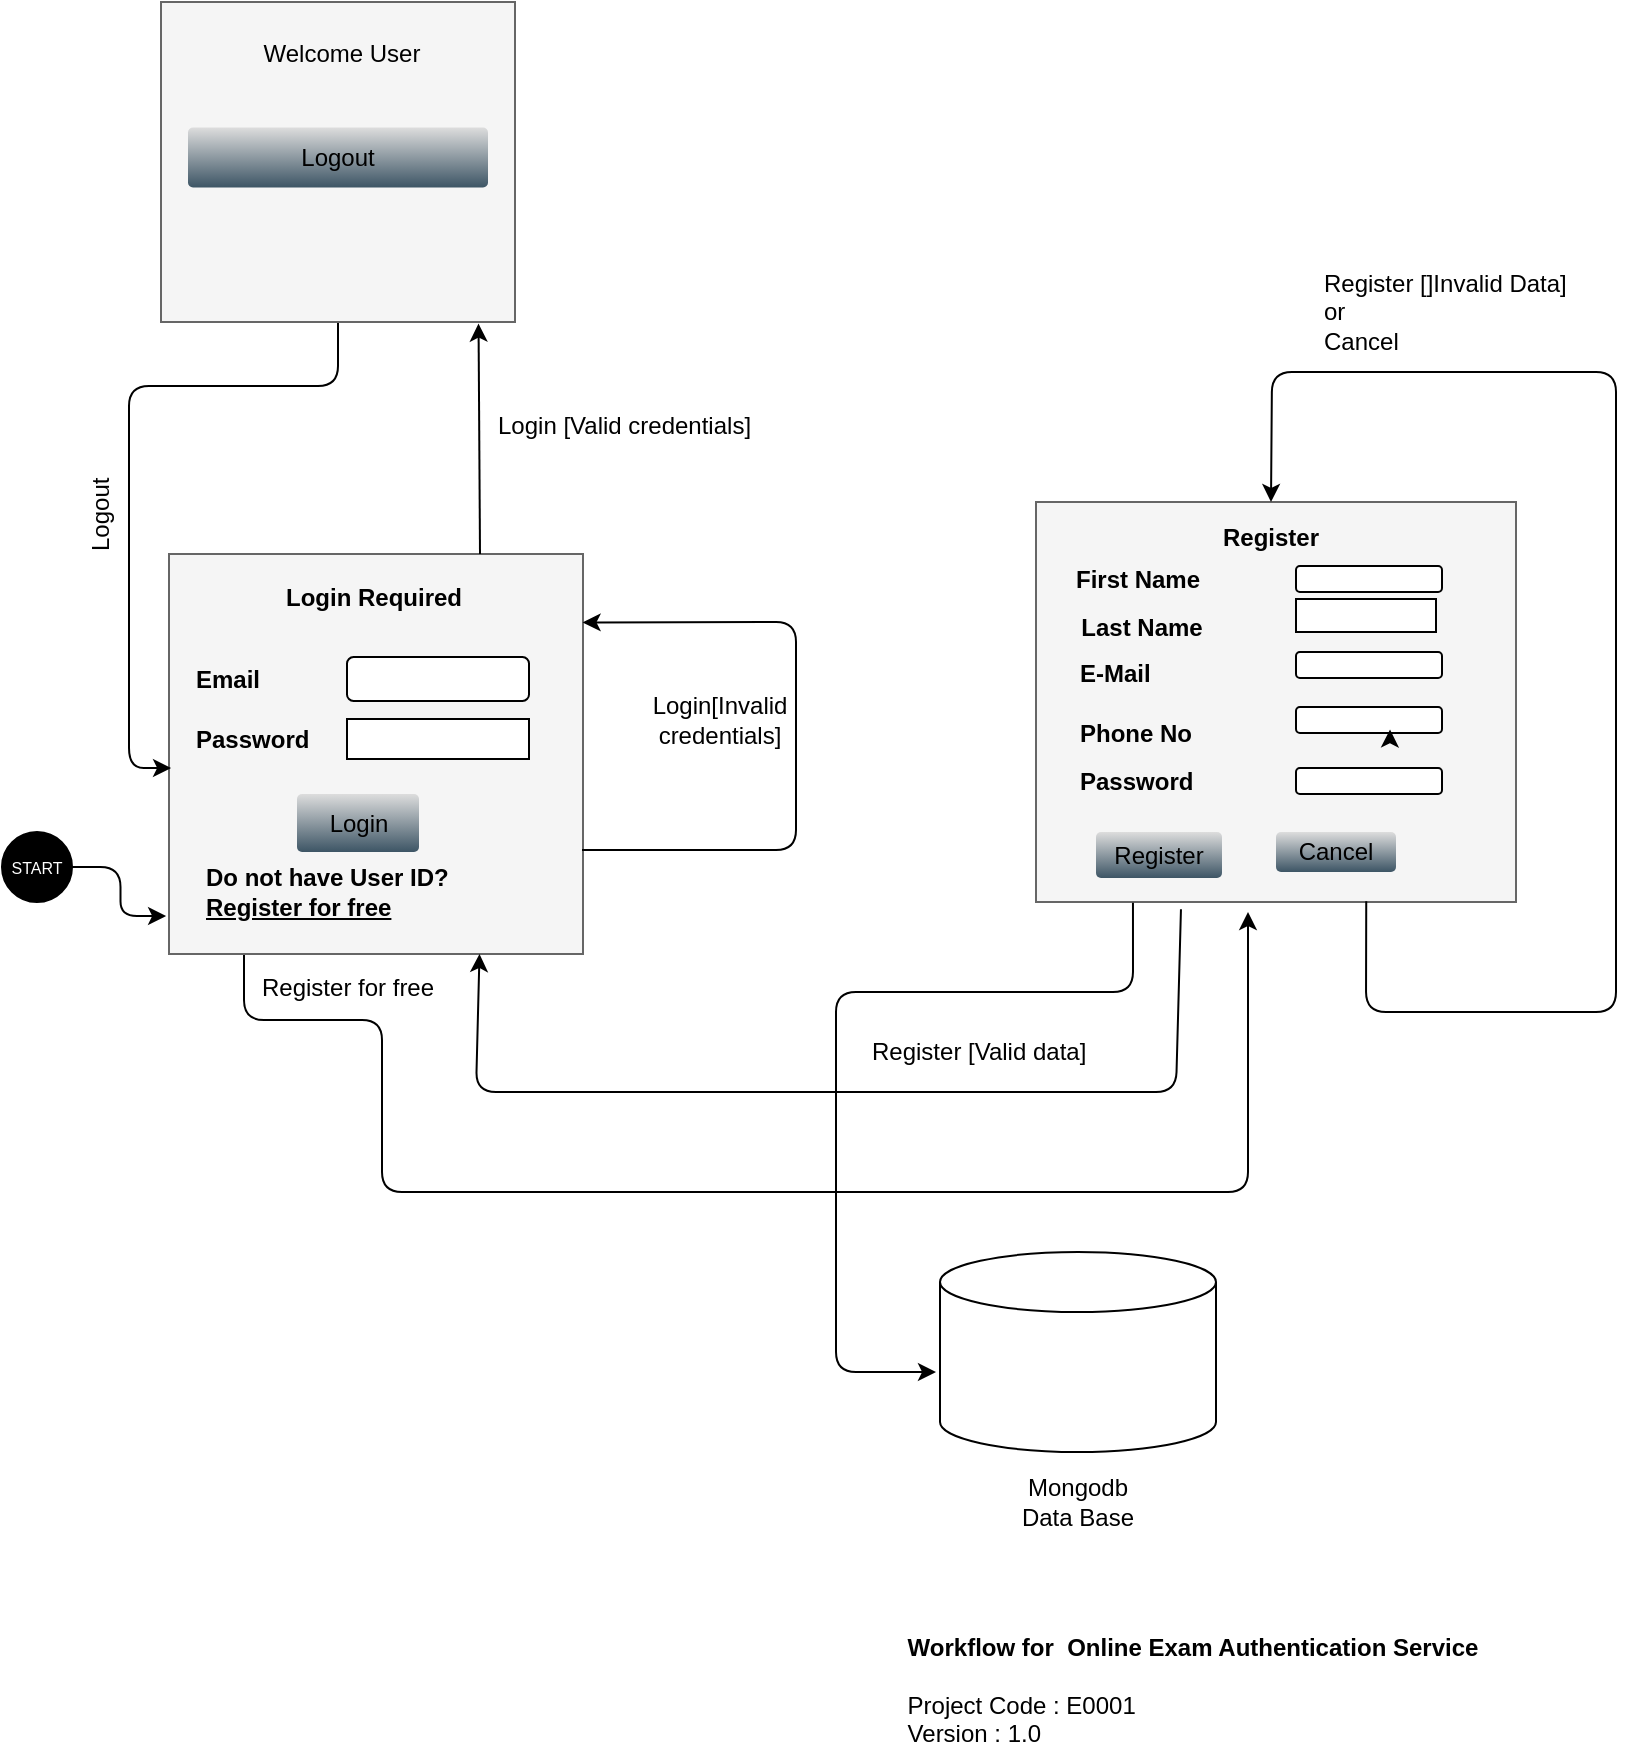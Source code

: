 <mxfile version="22.1.21" type="device">
  <diagram id="wPfs62p6KYjg1cKhnUaz" name="Page-1">
    <mxGraphModel dx="1886" dy="2806" grid="1" gridSize="10" guides="1" tooltips="1" connect="1" arrows="1" fold="1" page="1" pageScale="1" pageWidth="850" pageHeight="1100" math="0" shadow="0">
      <root>
        <mxCell id="0" />
        <mxCell id="1" parent="0" />
        <mxCell id="7nVIwKbFRP0QSnvRqvEL-73" style="edgeStyle=orthogonalEdgeStyle;rounded=1;comic=0;jumpStyle=none;orthogonalLoop=1;jettySize=auto;html=1;fontSize=12;fontColor=#FFFFFF;align=left;" parent="1" source="-WeDlyG0HKAQfzHUppv8-1" edge="1">
          <mxGeometry relative="1" as="geometry">
            <Array as="points">
              <mxPoint x="-716" y="-1636" />
              <mxPoint x="-647" y="-1636" />
              <mxPoint x="-647" y="-1550" />
              <mxPoint x="-214" y="-1550" />
            </Array>
            <mxPoint x="-214" y="-1690" as="targetPoint" />
          </mxGeometry>
        </mxCell>
        <mxCell id="-WeDlyG0HKAQfzHUppv8-1" value="" style="rounded=0;whiteSpace=wrap;html=1;fillColor=#f5f5f5;strokeColor=#666666;fontColor=#000000;fontSize=12;" parent="1" vertex="1">
          <mxGeometry x="-753.5" y="-1869" width="207" height="200" as="geometry" />
        </mxCell>
        <mxCell id="-WeDlyG0HKAQfzHUppv8-2" value="" style="rounded=1;whiteSpace=wrap;html=1;fontSize=12;fontColor=#000000;" parent="1" vertex="1">
          <mxGeometry x="-664.5" y="-1817.5" width="91" height="22" as="geometry" />
        </mxCell>
        <object label="&lt;font style=&quot;font-size: 12px;&quot;&gt;Email&lt;/font&gt;" id="-WeDlyG0HKAQfzHUppv8-3">
          <mxCell style="text;html=1;strokeColor=none;fillColor=none;align=left;verticalAlign=middle;whiteSpace=wrap;rounded=0;fontStyle=1;fontSize=12;fontColor=#000000;" parent="1" vertex="1">
            <mxGeometry x="-742.5" y="-1826.5" width="120" height="40" as="geometry" />
          </mxCell>
        </object>
        <mxCell id="-WeDlyG0HKAQfzHUppv8-4" value="" style="rounded=1;whiteSpace=wrap;html=1;fontSize=12;fontColor=#000000;arcSize=0;" parent="1" vertex="1">
          <mxGeometry x="-664.5" y="-1786.5" width="91" height="20" as="geometry" />
        </mxCell>
        <mxCell id="-WeDlyG0HKAQfzHUppv8-5" value="&lt;font style=&quot;font-size: 12px;&quot;&gt;Password&lt;/font&gt;" style="text;html=1;strokeColor=none;fillColor=none;align=left;verticalAlign=middle;whiteSpace=wrap;rounded=0;fontStyle=1;fontSize=12;fontColor=#000000;" parent="1" vertex="1">
          <mxGeometry x="-742.5" y="-1796.5" width="130" height="40" as="geometry" />
        </mxCell>
        <mxCell id="-WeDlyG0HKAQfzHUppv8-6" value="Login" style="strokeWidth=1;shadow=0;dashed=0;shape=mxgraph.ios.iButton;strokeColor=#444444;fontColor=#000000;buttonText=;fontSize=12;fillColor=#dddddd;fillColor2=#3D5565;whiteSpace=wrap;align=center;html=1;" parent="1" vertex="1">
          <mxGeometry x="-689.5" y="-1749" width="61" height="29" as="geometry" />
        </mxCell>
        <mxCell id="-WeDlyG0HKAQfzHUppv8-8" value="&lt;div&gt;&lt;font style=&quot;font-size: 12px&quot;&gt;Do not have User ID? &lt;br&gt;&lt;/font&gt;&lt;/div&gt;&lt;div&gt;&lt;font style=&quot;font-size: 12px&quot;&gt;&lt;u style=&quot;font-size: 12px&quot;&gt;Register for free&lt;/u&gt;&lt;/font&gt;&lt;/div&gt;" style="text;html=1;strokeColor=none;fillColor=none;align=left;verticalAlign=middle;whiteSpace=wrap;rounded=0;fontStyle=1;fontSize=12;fontColor=#000000;" parent="1" vertex="1">
          <mxGeometry x="-737.5" y="-1710.5" width="157" height="20" as="geometry" />
        </mxCell>
        <mxCell id="-WeDlyG0HKAQfzHUppv8-9" value="&lt;b style=&quot;font-size: 12px;&quot;&gt;&lt;font style=&quot;font-size: 12px;&quot;&gt;Login Required&lt;/font&gt;&lt;/b&gt;" style="text;html=1;strokeColor=none;fillColor=none;align=center;verticalAlign=middle;whiteSpace=wrap;rounded=0;fontSize=12;fontColor=#000000;" parent="1" vertex="1">
          <mxGeometry x="-715.5" y="-1864.5" width="128" height="35" as="geometry" />
        </mxCell>
        <mxCell id="-WeDlyG0HKAQfzHUppv8-17" value="" style="rounded=0;whiteSpace=wrap;html=1;fillColor=#f5f5f5;strokeColor=#666666;fontColor=#000000;fontSize=12;" parent="1" vertex="1">
          <mxGeometry x="-320" y="-1895" width="240" height="200" as="geometry" />
        </mxCell>
        <mxCell id="-WeDlyG0HKAQfzHUppv8-18" value="" style="rounded=1;whiteSpace=wrap;html=1;fontSize=12;fontColor=#000000;" parent="1" vertex="1">
          <mxGeometry x="-190" y="-1863" width="73" height="13" as="geometry" />
        </mxCell>
        <mxCell id="-WeDlyG0HKAQfzHUppv8-19" value="&lt;font style=&quot;font-size: 12px;&quot;&gt;First Name&lt;/font&gt;" style="text;html=1;strokeColor=none;fillColor=none;align=left;verticalAlign=middle;whiteSpace=wrap;rounded=0;fontStyle=1;fontSize=12;fontColor=#000000;" parent="1" vertex="1">
          <mxGeometry x="-302.25" y="-1876.5" width="120" height="40" as="geometry" />
        </mxCell>
        <mxCell id="-WeDlyG0HKAQfzHUppv8-21" value="Phone No" style="text;html=1;strokeColor=none;fillColor=none;align=left;verticalAlign=middle;whiteSpace=wrap;rounded=0;fontStyle=1;fontSize=12;fontColor=#000000;" parent="1" vertex="1">
          <mxGeometry x="-300" y="-1799.5" width="130" height="40" as="geometry" />
        </mxCell>
        <mxCell id="-WeDlyG0HKAQfzHUppv8-22" value="&lt;font style=&quot;font-size: 12px;&quot;&gt;Cancel&lt;/font&gt;" style="strokeWidth=1;html=1;shadow=0;dashed=0;shape=mxgraph.ios.iButton;strokeColor=#444444;fontColor=#000000;buttonText=;fontSize=12;fillColor=#dddddd;fillColor2=#3D5565;whiteSpace=wrap;align=center;" parent="1" vertex="1">
          <mxGeometry x="-200" y="-1730" width="60" height="20" as="geometry" />
        </mxCell>
        <mxCell id="-WeDlyG0HKAQfzHUppv8-23" value="&lt;b style=&quot;font-size: 12px;&quot;&gt;&lt;font style=&quot;font-size: 12px;&quot;&gt;Register&lt;/font&gt;&lt;/b&gt;" style="text;html=1;strokeColor=none;fillColor=none;align=center;verticalAlign=middle;whiteSpace=wrap;rounded=0;fontSize=12;fontColor=#000000;" parent="1" vertex="1">
          <mxGeometry x="-280" y="-1895" width="155" height="35" as="geometry" />
        </mxCell>
        <mxCell id="-WeDlyG0HKAQfzHUppv8-28" value="&lt;font style=&quot;font-size: 12px;&quot;&gt;Register&lt;/font&gt;" style="strokeWidth=1;html=1;shadow=0;dashed=0;shape=mxgraph.ios.iButton;strokeColor=#444444;fontColor=#000000;buttonText=;fontSize=12;fillColor=#dddddd;fillColor2=#3D5565;whiteSpace=wrap;align=center;" parent="1" vertex="1">
          <mxGeometry x="-290" y="-1730" width="63" height="23" as="geometry" />
        </mxCell>
        <mxCell id="-WeDlyG0HKAQfzHUppv8-30" value="&lt;font style=&quot;font-size: 12px;&quot;&gt;Password&lt;/font&gt;" style="text;html=1;strokeColor=none;fillColor=none;align=left;verticalAlign=middle;whiteSpace=wrap;rounded=0;fontStyle=1;fontSize=12;fontColor=#000000;" parent="1" vertex="1">
          <mxGeometry x="-300" y="-1775.5" width="130" height="40" as="geometry" />
        </mxCell>
        <mxCell id="-WeDlyG0HKAQfzHUppv8-32" value="&lt;font style=&quot;font-size: 12px;&quot;&gt;E-Mail&lt;/font&gt;" style="text;html=1;strokeColor=none;fillColor=none;align=left;verticalAlign=middle;whiteSpace=wrap;rounded=0;fontStyle=1;fontSize=12;fontColor=#000000;" parent="1" vertex="1">
          <mxGeometry x="-300" y="-1829.5" width="120" height="40" as="geometry" />
        </mxCell>
        <mxCell id="7nVIwKbFRP0QSnvRqvEL-84" style="edgeStyle=orthogonalEdgeStyle;rounded=1;comic=0;jumpStyle=none;orthogonalLoop=1;jettySize=auto;html=1;fontSize=12;fontColor=#FFFFFF;align=left;exitX=0.202;exitY=1.002;exitDx=0;exitDy=0;exitPerimeter=0;" parent="1" edge="1" source="-WeDlyG0HKAQfzHUppv8-17">
          <mxGeometry relative="1" as="geometry">
            <Array as="points">
              <mxPoint x="-271" y="-1650" />
              <mxPoint x="-420" y="-1650" />
              <mxPoint x="-420" y="-1460" />
            </Array>
            <mxPoint x="-270" y="-1683" as="sourcePoint" />
            <mxPoint x="-370" y="-1460" as="targetPoint" />
          </mxGeometry>
        </mxCell>
        <mxCell id="7nVIwKbFRP0QSnvRqvEL-70" style="edgeStyle=orthogonalEdgeStyle;rounded=1;comic=0;jumpStyle=none;orthogonalLoop=1;jettySize=auto;html=1;entryX=0.005;entryY=0.535;entryDx=0;entryDy=0;entryPerimeter=0;fontSize=12;fontColor=#FFFFFF;align=left;" parent="1" source="-WeDlyG0HKAQfzHUppv8-75" target="-WeDlyG0HKAQfzHUppv8-1" edge="1">
          <mxGeometry relative="1" as="geometry">
            <Array as="points">
              <mxPoint x="-773.5" y="-1953" />
              <mxPoint x="-773.5" y="-1762" />
            </Array>
          </mxGeometry>
        </mxCell>
        <mxCell id="-WeDlyG0HKAQfzHUppv8-75" value="" style="rounded=0;whiteSpace=wrap;html=1;fillColor=#f5f5f5;strokeColor=#666666;fontColor=#000000;fontSize=12;" parent="1" vertex="1">
          <mxGeometry x="-757.5" y="-2145" width="177" height="160" as="geometry" />
        </mxCell>
        <mxCell id="-WeDlyG0HKAQfzHUppv8-76" value="Welcome User" style="text;html=1;strokeColor=none;fillColor=none;align=center;verticalAlign=middle;whiteSpace=wrap;rounded=0;fontSize=12;fontColor=#000000;" parent="1" vertex="1">
          <mxGeometry x="-747.5" y="-2137" width="160" height="35" as="geometry" />
        </mxCell>
        <mxCell id="-WeDlyG0HKAQfzHUppv8-82" value="&lt;font style=&quot;font-size: 12px;&quot;&gt;Logout&lt;/font&gt;" style="strokeWidth=1;html=1;shadow=0;dashed=0;shape=mxgraph.ios.iButton;strokeColor=#444444;fontColor=#000000;buttonText=;fontSize=12;fillColor=#dddddd;fillColor2=#3D5565;whiteSpace=wrap;align=center;" parent="1" vertex="1">
          <mxGeometry x="-744" y="-2082.247" width="150" height="30" as="geometry" />
        </mxCell>
        <mxCell id="-WeDlyG0HKAQfzHUppv8-102" value="&lt;div style=&quot;text-align: left ; font-size: 12px&quot;&gt;&lt;span style=&quot;font-size: 12px&quot;&gt;&lt;b style=&quot;font-size: 12px&quot;&gt;&lt;font style=&quot;font-size: 12px&quot;&gt;Workflow for&amp;nbsp; Online Exam Authentication Service&lt;/font&gt;&lt;/b&gt;&lt;/span&gt;&lt;/div&gt;&lt;div style=&quot;text-align: left ; font-size: 12px&quot;&gt;&lt;br style=&quot;font-size: 12px&quot;&gt;&lt;/div&gt;&lt;div style=&quot;text-align: left ; font-size: 12px&quot;&gt;&lt;font style=&quot;font-size: 12px&quot;&gt;Project Code : E0001&lt;/font&gt;&lt;/div&gt;&lt;div style=&quot;text-align: left ; font-size: 12px&quot;&gt;&lt;font style=&quot;font-size: 12px&quot;&gt;Version : 1.0&lt;/font&gt;&lt;/div&gt;" style="text;html=1;strokeColor=none;fillColor=none;align=center;verticalAlign=middle;whiteSpace=wrap;rounded=0;fontSize=12;" parent="1" vertex="1">
          <mxGeometry x="-394.5" y="-1332" width="304.5" height="62" as="geometry" />
        </mxCell>
        <mxCell id="7nVIwKbFRP0QSnvRqvEL-38" value="" style="rounded=1;whiteSpace=wrap;html=1;fontSize=12;fontColor=#000000;" parent="1" vertex="1">
          <mxGeometry x="-190" y="-1820" width="73" height="13" as="geometry" />
        </mxCell>
        <mxCell id="7nVIwKbFRP0QSnvRqvEL-39" value="" style="rounded=1;whiteSpace=wrap;html=1;fontSize=12;fontColor=#000000;" parent="1" vertex="1">
          <mxGeometry x="-190" y="-1792.5" width="73" height="13" as="geometry" />
        </mxCell>
        <mxCell id="7nVIwKbFRP0QSnvRqvEL-40" value="" style="rounded=1;whiteSpace=wrap;html=1;fontSize=12;fontColor=#000000;" parent="1" vertex="1">
          <mxGeometry x="-190" y="-1762" width="73" height="13" as="geometry" />
        </mxCell>
        <mxCell id="7nVIwKbFRP0QSnvRqvEL-72" value="Logout" style="text;html=1;strokeColor=none;fillColor=none;align=left;verticalAlign=middle;whiteSpace=wrap;rounded=0;fontSize=12;direction=south;rotation=-90;" parent="1" vertex="1">
          <mxGeometry x="-797.5" y="-1905" width="20" height="54" as="geometry" />
        </mxCell>
        <mxCell id="7nVIwKbFRP0QSnvRqvEL-74" value="Register for free" style="text;html=1;strokeColor=none;fillColor=none;align=left;verticalAlign=middle;whiteSpace=wrap;rounded=0;fontSize=12;" parent="1" vertex="1">
          <mxGeometry x="-709.5" y="-1662" width="118" height="20" as="geometry" />
        </mxCell>
        <mxCell id="7nVIwKbFRP0QSnvRqvEL-76" value="Login [Valid credentials]" style="text;html=1;strokeColor=none;fillColor=none;align=left;verticalAlign=middle;whiteSpace=wrap;rounded=0;fontSize=12;" parent="1" vertex="1">
          <mxGeometry x="-591.5" y="-1943" width="143" height="20" as="geometry" />
        </mxCell>
        <mxCell id="7nVIwKbFRP0QSnvRqvEL-78" value="Register [Valid data]" style="text;html=1;strokeColor=none;fillColor=none;align=left;verticalAlign=middle;whiteSpace=wrap;rounded=0;fontSize=12;" parent="1" vertex="1">
          <mxGeometry x="-404" y="-1630" width="114" height="20" as="geometry" />
        </mxCell>
        <mxCell id="7nVIwKbFRP0QSnvRqvEL-80" value="&lt;div&gt;Register []Invalid Data]&lt;/div&gt;&lt;div&gt;or&lt;/div&gt;&lt;div&gt;Cancel&lt;br&gt;&lt;/div&gt;" style="text;html=1;resizable=0;points=[];align=left;verticalAlign=middle;labelBackgroundColor=none;fontSize=12;rotation=0;" parent="1" vertex="1" connectable="0">
          <mxGeometry x="-180" y="-1980" as="geometry">
            <mxPoint x="1.5" y="-10.5" as="offset" />
          </mxGeometry>
        </mxCell>
        <mxCell id="OWyRt2uC7TilivsBeno0-13" value="" style="endArrow=classic;html=1;entryX=0.897;entryY=1.005;entryDx=0;entryDy=0;exitX=0.918;exitY=-0.129;exitDx=0;exitDy=0;entryPerimeter=0;exitPerimeter=0;" parent="1" source="-WeDlyG0HKAQfzHUppv8-9" target="-WeDlyG0HKAQfzHUppv8-75" edge="1">
          <mxGeometry width="50" height="50" relative="1" as="geometry">
            <mxPoint x="-607.25" y="-1864.5" as="sourcePoint" />
            <mxPoint x="-612.5" y="-1985" as="targetPoint" />
          </mxGeometry>
        </mxCell>
        <mxCell id="y6PYTn3fWXyCUAHI5n6K-7" style="edgeStyle=orthogonalEdgeStyle;rounded=1;orthogonalLoop=1;jettySize=auto;html=1;entryX=-0.007;entryY=0.905;entryDx=0;entryDy=0;entryPerimeter=0;fontSize=8;fontColor=#FFFFFF;" parent="1" source="y6PYTn3fWXyCUAHI5n6K-6" target="-WeDlyG0HKAQfzHUppv8-1" edge="1">
          <mxGeometry relative="1" as="geometry" />
        </mxCell>
        <mxCell id="y6PYTn3fWXyCUAHI5n6K-6" value="START" style="ellipse;whiteSpace=wrap;html=1;aspect=fixed;fontSize=8;labelBackgroundColor=none;fillColor=#000000;fontColor=#FFFFFF;" parent="1" vertex="1">
          <mxGeometry x="-837" y="-1730" width="35" height="35" as="geometry" />
        </mxCell>
        <mxCell id="oa9mW2SZbRM4Zr5d4YOY-1" style="edgeStyle=orthogonalEdgeStyle;rounded=0;orthogonalLoop=1;jettySize=auto;html=1;exitX=0.75;exitY=1;exitDx=0;exitDy=0;entryX=0.644;entryY=0.862;entryDx=0;entryDy=0;entryPerimeter=0;" parent="1" source="7nVIwKbFRP0QSnvRqvEL-39" target="7nVIwKbFRP0QSnvRqvEL-39" edge="1">
          <mxGeometry relative="1" as="geometry" />
        </mxCell>
        <mxCell id="oa9mW2SZbRM4Zr5d4YOY-5" value="" style="endArrow=classic;html=1;rounded=1;exitX=0.688;exitY=0.998;exitDx=0;exitDy=0;exitPerimeter=0;entryX=0.5;entryY=0;entryDx=0;entryDy=0;curved=0;" parent="1" source="-WeDlyG0HKAQfzHUppv8-17" target="-WeDlyG0HKAQfzHUppv8-23" edge="1">
          <mxGeometry width="50" height="50" relative="1" as="geometry">
            <mxPoint x="-480" y="-1780" as="sourcePoint" />
            <mxPoint x="-430" y="-1830" as="targetPoint" />
            <Array as="points">
              <mxPoint x="-155" y="-1640" />
              <mxPoint x="-30" y="-1640" />
              <mxPoint x="-30" y="-1960" />
              <mxPoint x="-202" y="-1960" />
            </Array>
          </mxGeometry>
        </mxCell>
        <mxCell id="oa9mW2SZbRM4Zr5d4YOY-8" value="Login[Invalid credentials]" style="text;html=1;strokeColor=none;fillColor=none;align=center;verticalAlign=middle;whiteSpace=wrap;rounded=0;" parent="1" vertex="1">
          <mxGeometry x="-508.5" y="-1801" width="60" height="30" as="geometry" />
        </mxCell>
        <mxCell id="oa9mW2SZbRM4Zr5d4YOY-9" value="" style="endArrow=classic;html=1;rounded=1;entryX=0.999;entryY=0.176;entryDx=0;entryDy=0;entryPerimeter=0;curved=0;" parent="1" edge="1">
          <mxGeometry width="50" height="50" relative="1" as="geometry">
            <mxPoint x="-547" y="-1721" as="sourcePoint" />
            <mxPoint x="-546.707" y="-1834.8" as="targetPoint" />
            <Array as="points">
              <mxPoint x="-440" y="-1721" />
              <mxPoint x="-440" y="-1835" />
            </Array>
          </mxGeometry>
        </mxCell>
        <mxCell id="oa9mW2SZbRM4Zr5d4YOY-11" value="Last Name" style="text;html=1;strokeColor=none;fillColor=none;align=center;verticalAlign=middle;whiteSpace=wrap;rounded=0;fontColor=#000000;fontStyle=1" parent="1" vertex="1">
          <mxGeometry x="-307" y="-1847.5" width="80" height="30" as="geometry" />
        </mxCell>
        <mxCell id="oa9mW2SZbRM4Zr5d4YOY-12" value="" style="rounded=0;whiteSpace=wrap;html=1;" parent="1" vertex="1">
          <mxGeometry x="-190" y="-1846.5" width="70" height="16.5" as="geometry" />
        </mxCell>
        <mxCell id="rlTYAP74MQq42d9vKbQ_-2" value="" style="shape=cylinder3;whiteSpace=wrap;html=1;boundedLbl=1;backgroundOutline=1;size=15;" vertex="1" parent="1">
          <mxGeometry x="-368" y="-1520" width="138" height="100" as="geometry" />
        </mxCell>
        <mxCell id="rlTYAP74MQq42d9vKbQ_-3" value="" style="endArrow=classic;html=1;rounded=1;exitX=0.302;exitY=1.018;exitDx=0;exitDy=0;exitPerimeter=0;entryX=0.75;entryY=1;entryDx=0;entryDy=0;curved=0;" edge="1" parent="1" source="-WeDlyG0HKAQfzHUppv8-17" target="-WeDlyG0HKAQfzHUppv8-1">
          <mxGeometry width="50" height="50" relative="1" as="geometry">
            <mxPoint x="-460" y="-1650" as="sourcePoint" />
            <mxPoint x="-410" y="-1700" as="targetPoint" />
            <Array as="points">
              <mxPoint x="-250" y="-1600" />
              <mxPoint x="-600" y="-1600" />
            </Array>
          </mxGeometry>
        </mxCell>
        <mxCell id="rlTYAP74MQq42d9vKbQ_-4" value="Mongodb Data Base" style="text;html=1;strokeColor=none;fillColor=none;align=center;verticalAlign=middle;whiteSpace=wrap;rounded=0;" vertex="1" parent="1">
          <mxGeometry x="-329" y="-1410" width="60" height="30" as="geometry" />
        </mxCell>
      </root>
    </mxGraphModel>
  </diagram>
</mxfile>
